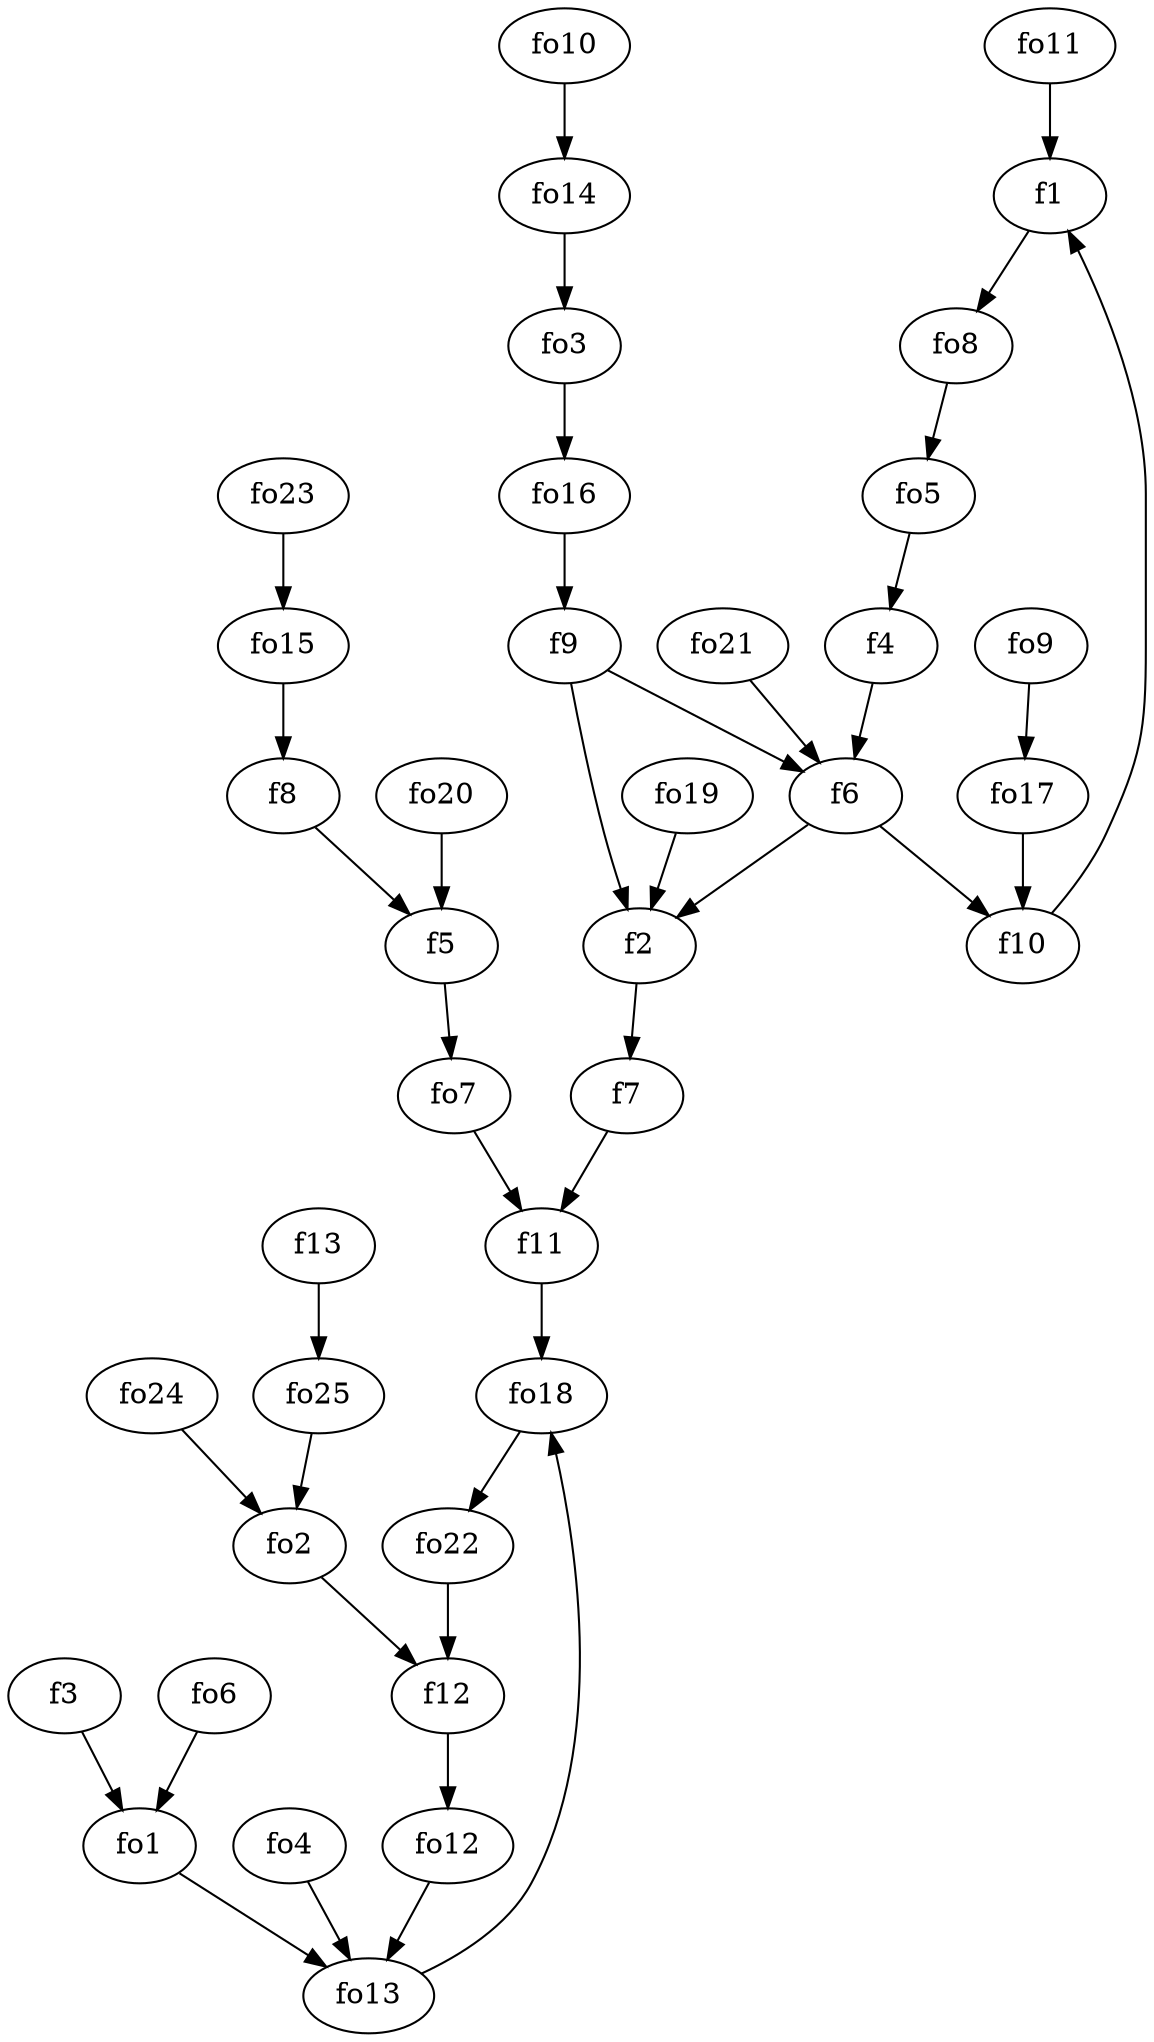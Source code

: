 strict digraph  {
f1;
f2;
f3;
f4;
f5;
f6;
f7;
f8;
f9;
f10;
f11;
f12;
f13;
fo1;
fo2;
fo3;
fo4;
fo5;
fo6;
fo7;
fo8;
fo9;
fo10;
fo11;
fo12;
fo13;
fo14;
fo15;
fo16;
fo17;
fo18;
fo19;
fo20;
fo21;
fo22;
fo23;
fo24;
fo25;
f1 -> fo8  [weight=2];
f2 -> f7  [weight=2];
f3 -> fo1  [weight=2];
f4 -> f6  [weight=2];
f5 -> fo7  [weight=2];
f6 -> f10  [weight=2];
f6 -> f2  [weight=2];
f7 -> f11  [weight=2];
f8 -> f5  [weight=2];
f9 -> f2  [weight=2];
f9 -> f6  [weight=2];
f10 -> f1  [weight=2];
f11 -> fo18  [weight=2];
f12 -> fo12  [weight=2];
f13 -> fo25  [weight=2];
fo1 -> fo13  [weight=2];
fo2 -> f12  [weight=2];
fo3 -> fo16  [weight=2];
fo4 -> fo13  [weight=2];
fo5 -> f4  [weight=2];
fo6 -> fo1  [weight=2];
fo7 -> f11  [weight=2];
fo8 -> fo5  [weight=2];
fo9 -> fo17  [weight=2];
fo10 -> fo14  [weight=2];
fo11 -> f1  [weight=2];
fo12 -> fo13  [weight=2];
fo13 -> fo18  [weight=2];
fo14 -> fo3  [weight=2];
fo15 -> f8  [weight=2];
fo16 -> f9  [weight=2];
fo17 -> f10  [weight=2];
fo18 -> fo22  [weight=2];
fo19 -> f2  [weight=2];
fo20 -> f5  [weight=2];
fo21 -> f6  [weight=2];
fo22 -> f12  [weight=2];
fo23 -> fo15  [weight=2];
fo24 -> fo2  [weight=2];
fo25 -> fo2  [weight=2];
}
